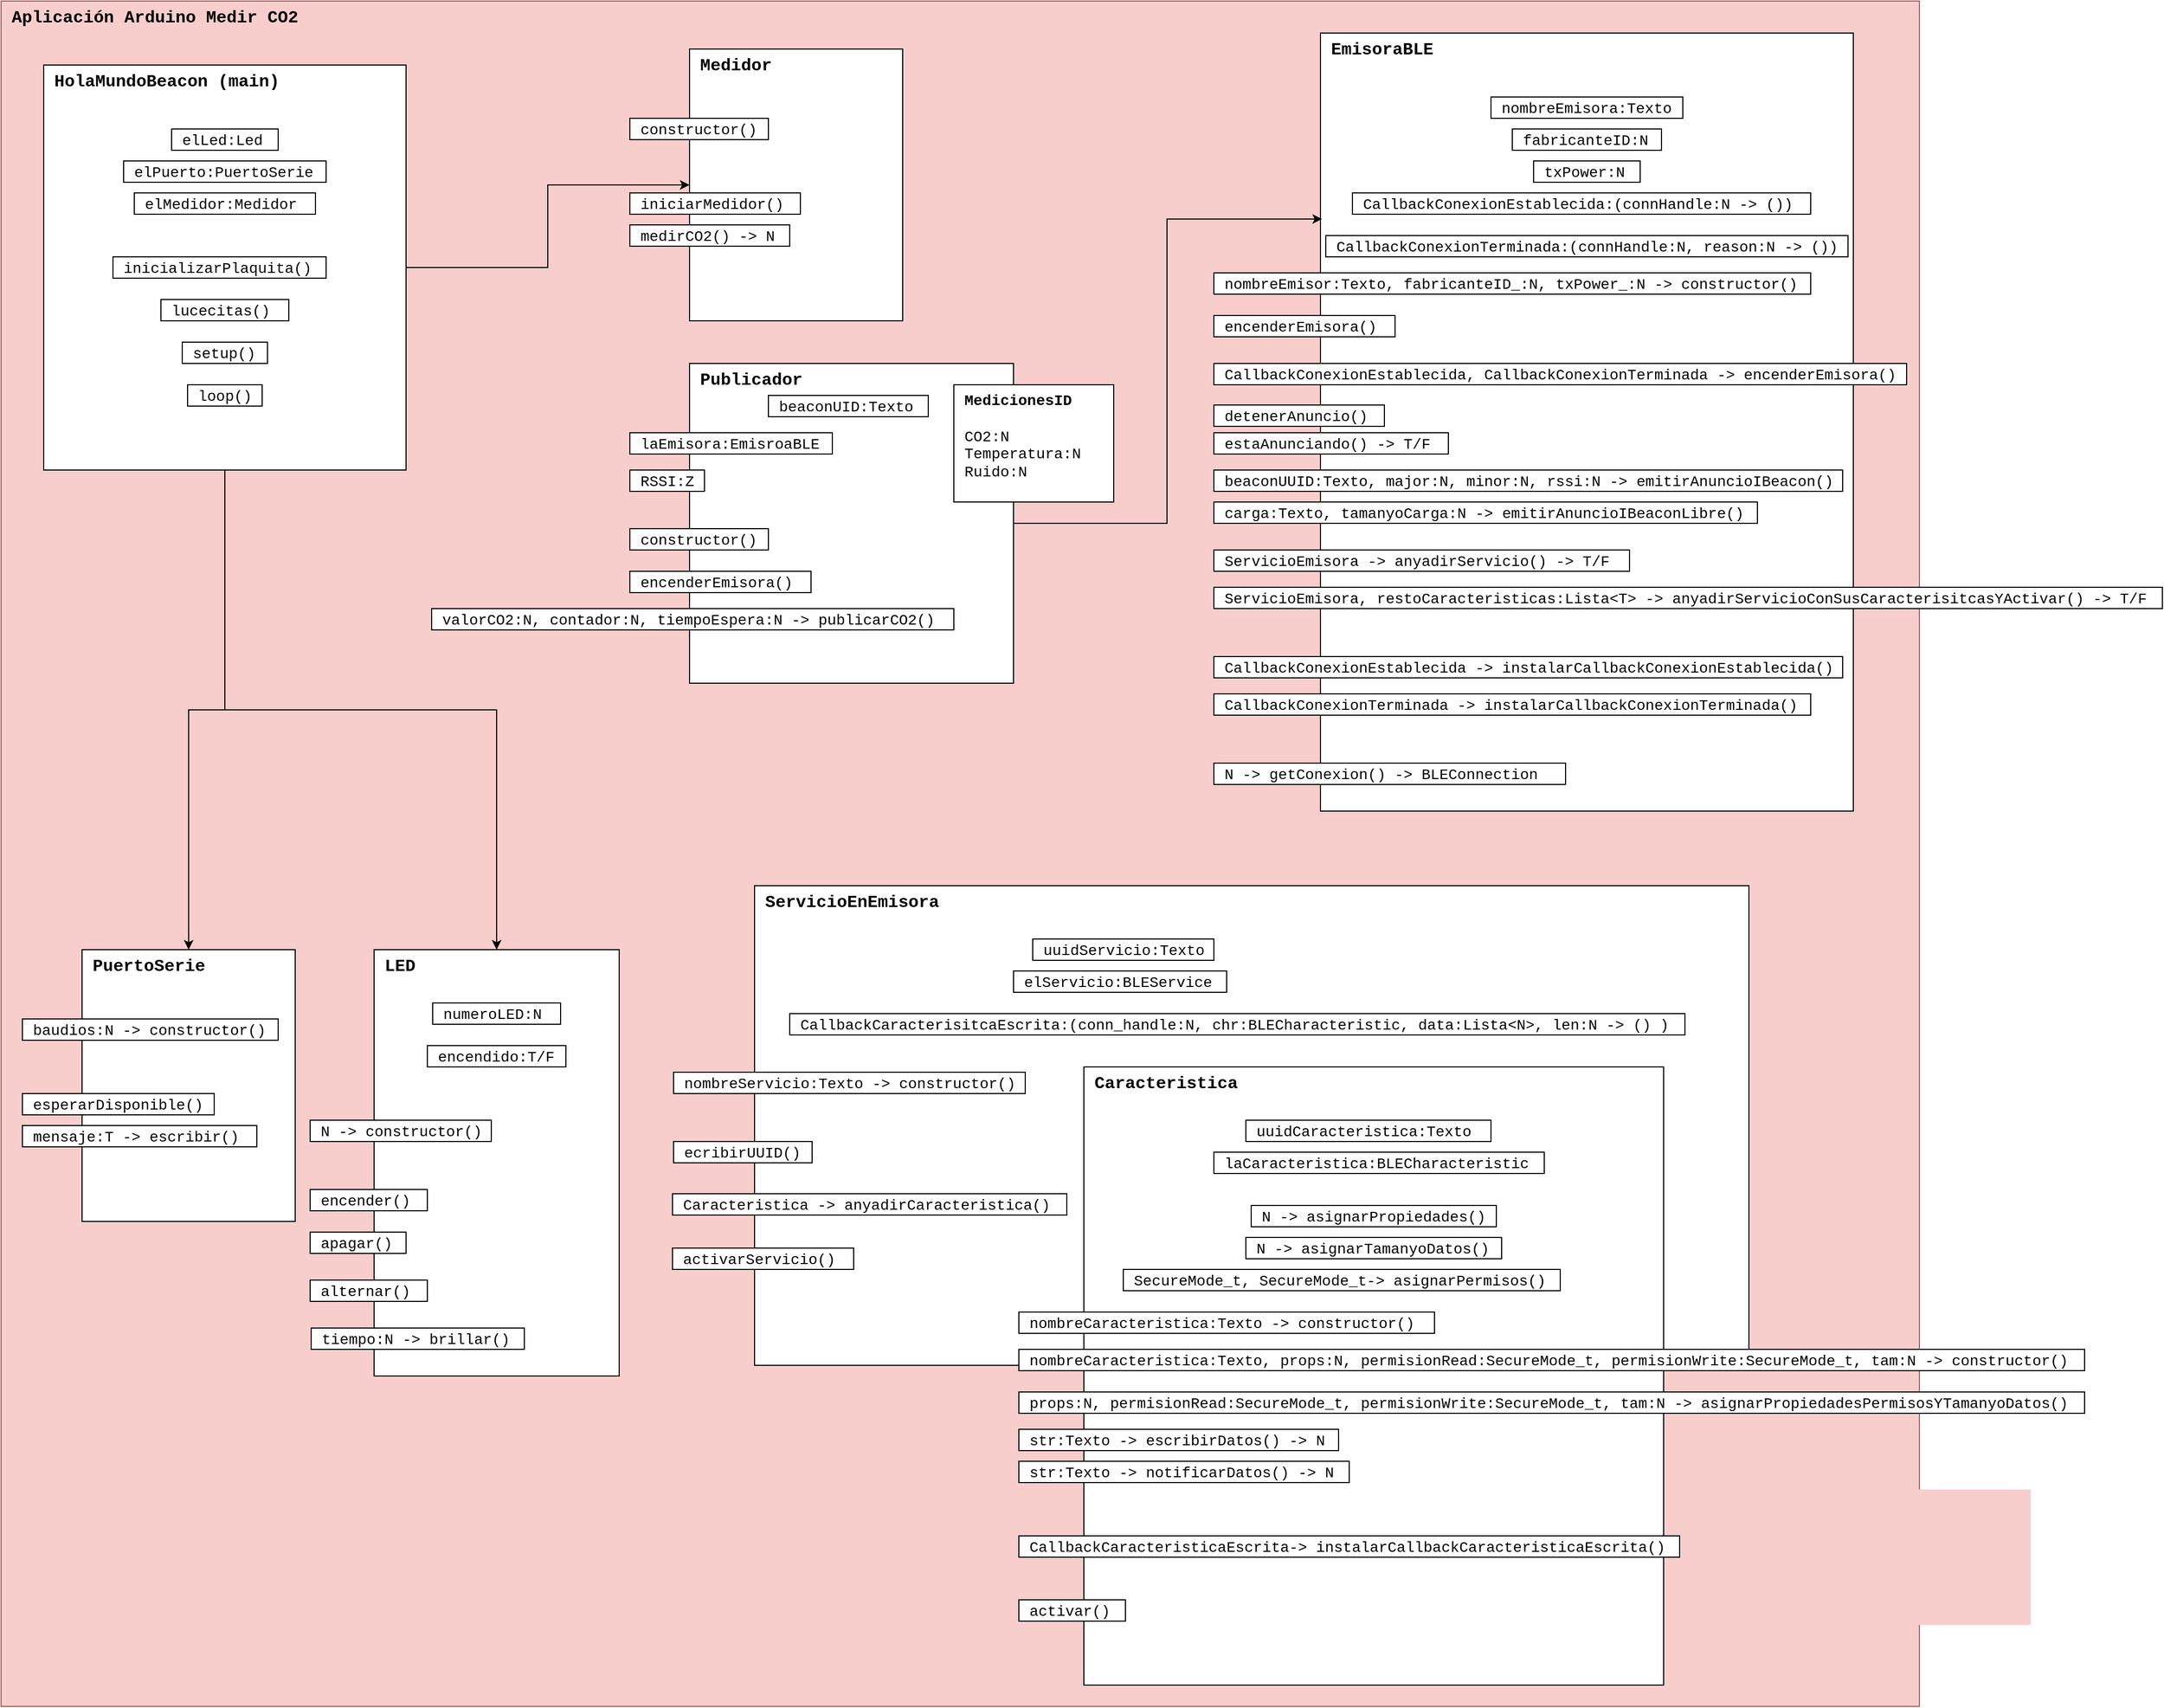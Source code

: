 <mxfile version="15.2.7" type="device"><diagram id="niqKveM-cPIij-iBnaV7" name="Page-1"><mxGraphModel dx="2130" dy="1012" grid="1" gridSize="10" guides="1" tooltips="1" connect="1" arrows="1" fold="1" page="1" pageScale="1" pageWidth="827" pageHeight="1169" math="0" shadow="0"><root><mxCell id="0"/><mxCell id="1" parent="0"/><mxCell id="Av9oLwnozGqvggh2Q-i_-6" value="&lt;font style=&quot;font-size: 16px&quot;&gt;&lt;b&gt;Aplicación Arduino Medir CO2&lt;/b&gt;&lt;/font&gt;" style="rounded=0;whiteSpace=wrap;html=1;fontFamily=Courier New;align=left;horizontal=1;verticalAlign=top;spacingLeft=8;fillColor=#f8cecc;strokeColor=#b85450;" parent="1" vertex="1"><mxGeometry x="10" y="40" width="1800" height="1600" as="geometry"/></mxCell><mxCell id="6rhgVsJR-qzF6R87RtsB-82" style="edgeStyle=orthogonalEdgeStyle;rounded=0;orthogonalLoop=1;jettySize=auto;html=1;" edge="1" parent="1" source="fpChlTcRf2pJaoT4t-P_-2" target="fpChlTcRf2pJaoT4t-P_-47"><mxGeometry relative="1" as="geometry"/></mxCell><mxCell id="6rhgVsJR-qzF6R87RtsB-83" style="edgeStyle=orthogonalEdgeStyle;rounded=0;orthogonalLoop=1;jettySize=auto;html=1;entryX=0.5;entryY=0;entryDx=0;entryDy=0;" edge="1" parent="1" source="fpChlTcRf2pJaoT4t-P_-2" target="fpChlTcRf2pJaoT4t-P_-62"><mxGeometry relative="1" as="geometry"/></mxCell><mxCell id="6rhgVsJR-qzF6R87RtsB-84" style="edgeStyle=orthogonalEdgeStyle;rounded=0;orthogonalLoop=1;jettySize=auto;html=1;entryX=0.5;entryY=0;entryDx=0;entryDy=0;" edge="1" parent="1" source="fpChlTcRf2pJaoT4t-P_-2" target="fpChlTcRf2pJaoT4t-P_-35"><mxGeometry relative="1" as="geometry"/></mxCell><mxCell id="fpChlTcRf2pJaoT4t-P_-2" value="&lt;font style=&quot;font-size: 16px&quot;&gt;&lt;b&gt;HolaMundoBeacon (main)&lt;/b&gt;&lt;/font&gt;" style="rounded=0;whiteSpace=wrap;html=1;fontFamily=Courier New;align=left;horizontal=1;verticalAlign=top;spacingLeft=8;" parent="1" vertex="1"><mxGeometry x="50" y="100" width="340" height="380" as="geometry"/></mxCell><mxCell id="fpChlTcRf2pJaoT4t-P_-3" value="&lt;span style=&quot;font-size: 14px&quot;&gt;elLed:Led&lt;/span&gt;" style="rounded=0;whiteSpace=wrap;html=1;align=left;fontFamily=Courier New;autosize=1;spacingTop=2;spacingLeft=8;" parent="1" vertex="1"><mxGeometry x="170" y="160" width="100" height="20" as="geometry"/></mxCell><mxCell id="fpChlTcRf2pJaoT4t-P_-5" value="&lt;span style=&quot;font-size: 14px&quot;&gt;elPuerto:PuertoSerie&lt;/span&gt;" style="rounded=0;whiteSpace=wrap;html=1;align=left;fontFamily=Courier New;autosize=1;spacingTop=2;spacingLeft=8;" parent="1" vertex="1"><mxGeometry x="125" y="190" width="190" height="20" as="geometry"/></mxCell><mxCell id="fpChlTcRf2pJaoT4t-P_-6" value="&lt;span style=&quot;font-size: 14px&quot;&gt;elMedidor:Medidor&lt;/span&gt;" style="rounded=0;whiteSpace=wrap;html=1;align=left;fontFamily=Courier New;autosize=1;spacingTop=2;spacingLeft=8;" parent="1" vertex="1"><mxGeometry x="135" y="220" width="170" height="20" as="geometry"/></mxCell><mxCell id="fpChlTcRf2pJaoT4t-P_-7" value="&lt;span style=&quot;font-size: 14px&quot;&gt;inicializarPlaquita()&lt;/span&gt;" style="rounded=0;whiteSpace=wrap;html=1;align=left;fontFamily=Courier New;autosize=1;spacingTop=2;spacingLeft=8;" parent="1" vertex="1"><mxGeometry x="115" y="280" width="200" height="20" as="geometry"/></mxCell><mxCell id="fpChlTcRf2pJaoT4t-P_-8" value="&lt;span style=&quot;font-size: 14px&quot;&gt;lucecitas()&lt;/span&gt;" style="rounded=0;whiteSpace=wrap;html=1;align=left;fontFamily=Courier New;autosize=1;spacingTop=2;spacingLeft=8;" parent="1" vertex="1"><mxGeometry x="160" y="320" width="120" height="20" as="geometry"/></mxCell><mxCell id="fpChlTcRf2pJaoT4t-P_-9" value="&lt;span style=&quot;font-size: 14px&quot;&gt;setup()&lt;/span&gt;" style="rounded=0;whiteSpace=wrap;html=1;align=left;fontFamily=Courier New;autosize=1;spacingTop=2;spacingLeft=8;" parent="1" vertex="1"><mxGeometry x="180" y="360" width="80" height="20" as="geometry"/></mxCell><mxCell id="fpChlTcRf2pJaoT4t-P_-10" value="&lt;span style=&quot;font-size: 14px&quot;&gt;loop()&lt;/span&gt;" style="rounded=0;whiteSpace=wrap;html=1;align=left;fontFamily=Courier New;autosize=1;spacingTop=2;spacingLeft=8;" parent="1" vertex="1"><mxGeometry x="185" y="400" width="70" height="20" as="geometry"/></mxCell><mxCell id="fpChlTcRf2pJaoT4t-P_-12" value="&lt;font style=&quot;font-size: 16px&quot;&gt;&lt;b&gt;EmisoraBLE&lt;/b&gt;&lt;/font&gt;" style="rounded=0;whiteSpace=wrap;html=1;fontFamily=Courier New;align=left;horizontal=1;verticalAlign=top;spacingLeft=8;" parent="1" vertex="1"><mxGeometry x="1248" y="70" width="500" height="730" as="geometry"/></mxCell><mxCell id="fpChlTcRf2pJaoT4t-P_-13" value="&lt;span style=&quot;font-size: 14px&quot;&gt;nombreEmisora:Texto&lt;/span&gt;" style="rounded=0;whiteSpace=wrap;html=1;align=left;fontFamily=Courier New;autosize=1;spacingTop=2;spacingLeft=8;" parent="1" vertex="1"><mxGeometry x="1408" y="130" width="180" height="20" as="geometry"/></mxCell><mxCell id="fpChlTcRf2pJaoT4t-P_-14" value="&lt;span style=&quot;font-size: 14px&quot;&gt;fabricanteID:N&lt;/span&gt;" style="rounded=0;whiteSpace=wrap;html=1;align=left;fontFamily=Courier New;autosize=1;spacingTop=2;spacingLeft=8;" parent="1" vertex="1"><mxGeometry x="1428" y="160" width="140" height="20" as="geometry"/></mxCell><mxCell id="fpChlTcRf2pJaoT4t-P_-16" value="&lt;span style=&quot;font-size: 14px&quot;&gt;txPower:N&lt;/span&gt;" style="rounded=0;whiteSpace=wrap;html=1;align=left;fontFamily=Courier New;autosize=1;spacingTop=2;spacingLeft=8;" parent="1" vertex="1"><mxGeometry x="1448" y="190" width="100" height="20" as="geometry"/></mxCell><mxCell id="fpChlTcRf2pJaoT4t-P_-19" value="&lt;font style=&quot;font-size: 14px&quot;&gt;nombreEmisor:Texto, fabricanteID_:N, txPower_:N -&amp;gt; constructor()&lt;br&gt;&lt;/font&gt;" style="rounded=0;whiteSpace=wrap;html=1;align=left;fontFamily=Courier New;autosize=1;spacingTop=2;spacingLeft=8;" parent="1" vertex="1"><mxGeometry x="1148" y="295" width="560" height="20" as="geometry"/></mxCell><mxCell id="fpChlTcRf2pJaoT4t-P_-20" value="&lt;font style=&quot;font-size: 14px&quot;&gt;encenderEmisora()&lt;br&gt;&lt;/font&gt;" style="rounded=0;whiteSpace=wrap;html=1;align=left;fontFamily=Courier New;autosize=1;spacingTop=2;spacingLeft=8;" parent="1" vertex="1"><mxGeometry x="1148" y="335" width="170" height="20" as="geometry"/></mxCell><mxCell id="fpChlTcRf2pJaoT4t-P_-21" value="&lt;font style=&quot;font-size: 14px&quot;&gt;CallbackConexionEstablecida, CallbackConexionTerminada&amp;nbsp;-&amp;gt; encenderEmisora()&lt;br&gt;&lt;/font&gt;" style="rounded=0;whiteSpace=wrap;html=1;align=left;fontFamily=Courier New;autosize=1;spacingTop=2;spacingLeft=8;" parent="1" vertex="1"><mxGeometry x="1148" y="380" width="650" height="20" as="geometry"/></mxCell><mxCell id="fpChlTcRf2pJaoT4t-P_-22" value="&lt;font style=&quot;font-size: 14px&quot;&gt;detenerAnuncio()&lt;br&gt;&lt;/font&gt;" style="rounded=0;whiteSpace=wrap;html=1;align=left;fontFamily=Courier New;autosize=1;spacingTop=2;spacingLeft=8;" parent="1" vertex="1"><mxGeometry x="1148" y="419" width="160" height="20" as="geometry"/></mxCell><mxCell id="fpChlTcRf2pJaoT4t-P_-23" value="&lt;font style=&quot;font-size: 14px&quot;&gt;estaAnunciando() -&amp;gt; T/F&lt;br&gt;&lt;/font&gt;" style="rounded=0;whiteSpace=wrap;html=1;align=left;fontFamily=Courier New;autosize=1;spacingTop=2;spacingLeft=8;" parent="1" vertex="1"><mxGeometry x="1148" y="445" width="220" height="20" as="geometry"/></mxCell><mxCell id="fpChlTcRf2pJaoT4t-P_-24" value="&lt;font style=&quot;font-size: 14px&quot;&gt;beaconUUID:Texto, major:N, minor:N, rssi:N -&amp;gt; emitirAnuncioIBeacon()&lt;br&gt;&lt;/font&gt;" style="rounded=0;whiteSpace=wrap;html=1;align=left;fontFamily=Courier New;autosize=1;spacingTop=2;spacingLeft=8;" parent="1" vertex="1"><mxGeometry x="1148" y="480" width="590" height="20" as="geometry"/></mxCell><mxCell id="fpChlTcRf2pJaoT4t-P_-25" value="&lt;font style=&quot;font-size: 14px&quot;&gt;carga:Texto, tamanyoCarga:N -&amp;gt; emitirAnuncioIBeaconLibre()&lt;br&gt;&lt;/font&gt;" style="rounded=0;whiteSpace=wrap;html=1;align=left;fontFamily=Courier New;autosize=1;spacingTop=2;spacingLeft=8;" parent="1" vertex="1"><mxGeometry x="1148" y="510" width="510" height="20" as="geometry"/></mxCell><mxCell id="fpChlTcRf2pJaoT4t-P_-28" value="&lt;font style=&quot;font-size: 14px&quot;&gt;ServicioEmisora -&amp;gt; anyadirServicio() -&amp;gt; T/F&lt;br&gt;&lt;/font&gt;" style="rounded=0;whiteSpace=wrap;html=1;align=left;fontFamily=Courier New;autosize=1;spacingTop=2;spacingLeft=8;" parent="1" vertex="1"><mxGeometry x="1148" y="555" width="390" height="20" as="geometry"/></mxCell><mxCell id="fpChlTcRf2pJaoT4t-P_-29" value="&lt;font style=&quot;font-size: 14px&quot;&gt;CallbackConexionEstablecida -&amp;gt; instalarCallbackConexionEstablecida()&lt;br&gt;&lt;/font&gt;" style="rounded=0;whiteSpace=wrap;html=1;align=left;fontFamily=Courier New;autosize=1;spacingTop=2;spacingLeft=8;" parent="1" vertex="1"><mxGeometry x="1148" y="655" width="590" height="20" as="geometry"/></mxCell><mxCell id="fpChlTcRf2pJaoT4t-P_-30" value="&lt;font style=&quot;font-size: 14px&quot;&gt;CallbackConexionTerminada -&amp;gt; instalarCallbackConexionTerminada()&lt;br&gt;&lt;/font&gt;" style="rounded=0;whiteSpace=wrap;html=1;align=left;fontFamily=Courier New;autosize=1;spacingTop=2;spacingLeft=8;" parent="1" vertex="1"><mxGeometry x="1148" y="690" width="560" height="20" as="geometry"/></mxCell><mxCell id="fpChlTcRf2pJaoT4t-P_-35" value="&lt;font style=&quot;font-size: 16px&quot;&gt;&lt;b&gt;LED&lt;/b&gt;&lt;/font&gt;" style="rounded=0;whiteSpace=wrap;html=1;fontFamily=Courier New;align=left;horizontal=1;verticalAlign=top;spacingLeft=8;" parent="1" vertex="1"><mxGeometry x="360" y="930" width="230" height="400" as="geometry"/></mxCell><mxCell id="fpChlTcRf2pJaoT4t-P_-36" value="&lt;span style=&quot;font-size: 14px&quot;&gt;numeroLED:N&lt;/span&gt;" style="rounded=0;whiteSpace=wrap;html=1;align=left;fontFamily=Courier New;autosize=1;spacingTop=2;spacingLeft=8;" parent="1" vertex="1"><mxGeometry x="415" y="980" width="120" height="20" as="geometry"/></mxCell><mxCell id="fpChlTcRf2pJaoT4t-P_-37" value="&lt;span style=&quot;font-size: 14px&quot;&gt;encendido:T/F&lt;/span&gt;" style="rounded=0;whiteSpace=wrap;html=1;align=left;fontFamily=Courier New;autosize=1;spacingTop=2;spacingLeft=8;" parent="1" vertex="1"><mxGeometry x="410" y="1020" width="130" height="20" as="geometry"/></mxCell><mxCell id="fpChlTcRf2pJaoT4t-P_-38" value="&lt;font style=&quot;font-size: 14px&quot;&gt;N -&amp;gt; constructor()&lt;br&gt;&lt;/font&gt;" style="rounded=0;whiteSpace=wrap;html=1;align=left;fontFamily=Courier New;autosize=1;spacingTop=2;spacingLeft=8;" parent="1" vertex="1"><mxGeometry x="300" y="1090" width="170" height="20" as="geometry"/></mxCell><mxCell id="fpChlTcRf2pJaoT4t-P_-39" value="&lt;font style=&quot;font-size: 14px&quot;&gt;tiempo:N -&amp;gt; brillar()&lt;br&gt;&lt;/font&gt;" style="rounded=0;whiteSpace=wrap;html=1;align=left;fontFamily=Courier New;autosize=1;spacingTop=2;spacingLeft=8;" parent="1" vertex="1"><mxGeometry x="301" y="1285" width="200" height="20" as="geometry"/></mxCell><mxCell id="fpChlTcRf2pJaoT4t-P_-40" value="&lt;font style=&quot;font-size: 14px&quot;&gt;encender()&lt;br&gt;&lt;/font&gt;" style="rounded=0;whiteSpace=wrap;html=1;align=left;fontFamily=Courier New;autosize=1;spacingTop=2;spacingLeft=8;" parent="1" vertex="1"><mxGeometry x="300" y="1155" width="110" height="20" as="geometry"/></mxCell><mxCell id="fpChlTcRf2pJaoT4t-P_-44" value="&lt;font style=&quot;font-size: 14px&quot;&gt;apagar()&lt;br&gt;&lt;/font&gt;" style="rounded=0;whiteSpace=wrap;html=1;align=left;fontFamily=Courier New;autosize=1;spacingTop=2;spacingLeft=8;" parent="1" vertex="1"><mxGeometry x="300" y="1195" width="90" height="20" as="geometry"/></mxCell><mxCell id="fpChlTcRf2pJaoT4t-P_-45" value="&lt;font style=&quot;font-size: 14px&quot;&gt;alternar()&lt;br&gt;&lt;/font&gt;" style="rounded=0;whiteSpace=wrap;html=1;align=left;fontFamily=Courier New;autosize=1;spacingTop=2;spacingLeft=8;" parent="1" vertex="1"><mxGeometry x="300" y="1240" width="110" height="20" as="geometry"/></mxCell><mxCell id="fpChlTcRf2pJaoT4t-P_-47" value="&lt;font style=&quot;font-size: 16px&quot;&gt;&lt;b&gt;Medidor&lt;/b&gt;&lt;/font&gt;" style="rounded=0;whiteSpace=wrap;html=1;fontFamily=Courier New;align=left;horizontal=1;verticalAlign=top;spacingLeft=8;" parent="1" vertex="1"><mxGeometry x="656" y="85" width="200" height="255" as="geometry"/></mxCell><mxCell id="fpChlTcRf2pJaoT4t-P_-50" value="&lt;font style=&quot;font-size: 14px&quot;&gt;constructor()&lt;br&gt;&lt;/font&gt;" style="rounded=0;whiteSpace=wrap;html=1;align=left;fontFamily=Courier New;autosize=1;spacingTop=2;spacingLeft=8;" parent="1" vertex="1"><mxGeometry x="600" y="150" width="130" height="20" as="geometry"/></mxCell><mxCell id="fpChlTcRf2pJaoT4t-P_-52" value="&lt;font style=&quot;font-size: 14px&quot;&gt;iniciarMedidor()&lt;br&gt;&lt;/font&gt;" style="rounded=0;whiteSpace=wrap;html=1;align=left;fontFamily=Courier New;autosize=1;spacingTop=2;spacingLeft=8;" parent="1" vertex="1"><mxGeometry x="600" y="220" width="160" height="20" as="geometry"/></mxCell><mxCell id="fpChlTcRf2pJaoT4t-P_-53" value="&lt;font style=&quot;font-size: 14px&quot;&gt;medirCO2() -&amp;gt; N&lt;br&gt;&lt;/font&gt;" style="rounded=0;whiteSpace=wrap;html=1;align=left;fontFamily=Courier New;autosize=1;spacingTop=2;spacingLeft=8;" parent="1" vertex="1"><mxGeometry x="600" y="250" width="150" height="20" as="geometry"/></mxCell><mxCell id="6rhgVsJR-qzF6R87RtsB-86" style="edgeStyle=orthogonalEdgeStyle;rounded=0;orthogonalLoop=1;jettySize=auto;html=1;entryX=0.003;entryY=0.239;entryDx=0;entryDy=0;entryPerimeter=0;" edge="1" parent="1" source="fpChlTcRf2pJaoT4t-P_-55" target="fpChlTcRf2pJaoT4t-P_-12"><mxGeometry relative="1" as="geometry"/></mxCell><mxCell id="fpChlTcRf2pJaoT4t-P_-55" value="&lt;font style=&quot;font-size: 16px&quot;&gt;&lt;b&gt;Publicador&lt;/b&gt;&lt;/font&gt;" style="rounded=0;whiteSpace=wrap;html=1;fontFamily=Courier New;align=left;horizontal=1;verticalAlign=top;spacingLeft=8;" parent="1" vertex="1"><mxGeometry x="656" y="380" width="304" height="300" as="geometry"/></mxCell><mxCell id="fpChlTcRf2pJaoT4t-P_-56" value="&lt;font style=&quot;font-size: 14px&quot;&gt;constructor()&lt;br&gt;&lt;/font&gt;" style="rounded=0;whiteSpace=wrap;html=1;align=left;fontFamily=Courier New;autosize=1;spacingTop=2;spacingLeft=8;" parent="1" vertex="1"><mxGeometry x="600" y="535" width="130" height="20" as="geometry"/></mxCell><mxCell id="fpChlTcRf2pJaoT4t-P_-57" value="&lt;font style=&quot;font-size: 14px&quot;&gt;beaconUID:Texto&lt;br&gt;&lt;/font&gt;" style="rounded=0;whiteSpace=wrap;html=1;align=left;fontFamily=Courier New;autosize=1;spacingTop=2;spacingLeft=8;" parent="1" vertex="1"><mxGeometry x="730" y="410" width="150" height="20" as="geometry"/></mxCell><mxCell id="fpChlTcRf2pJaoT4t-P_-58" value="&lt;font style=&quot;font-size: 14px&quot;&gt;laEmisora:EmisroaBLE&lt;br&gt;&lt;/font&gt;" style="rounded=0;whiteSpace=wrap;html=1;align=left;fontFamily=Courier New;autosize=1;spacingTop=2;spacingLeft=8;" parent="1" vertex="1"><mxGeometry x="600" y="445" width="190" height="20" as="geometry"/></mxCell><mxCell id="fpChlTcRf2pJaoT4t-P_-59" value="&lt;font style=&quot;font-size: 14px&quot;&gt;encenderEmisora()&lt;br&gt;&lt;/font&gt;" style="rounded=0;whiteSpace=wrap;html=1;align=left;fontFamily=Courier New;autosize=1;spacingTop=2;spacingLeft=8;" parent="1" vertex="1"><mxGeometry x="600" y="575" width="170" height="20" as="geometry"/></mxCell><mxCell id="fpChlTcRf2pJaoT4t-P_-60" value="&lt;font style=&quot;font-size: 14px&quot;&gt;valorCO2:N, contador:N, tiempoEspera:N -&amp;gt; publicarCO2()&lt;br&gt;&lt;/font&gt;" style="rounded=0;whiteSpace=wrap;html=1;align=left;fontFamily=Courier New;autosize=1;spacingTop=2;spacingLeft=8;" parent="1" vertex="1"><mxGeometry x="414" y="610" width="490" height="20" as="geometry"/></mxCell><mxCell id="fpChlTcRf2pJaoT4t-P_-62" value="&lt;font style=&quot;font-size: 16px&quot;&gt;&lt;b&gt;PuertoSerie&lt;/b&gt;&lt;/font&gt;" style="rounded=0;whiteSpace=wrap;html=1;fontFamily=Courier New;align=left;horizontal=1;verticalAlign=top;spacingLeft=8;" parent="1" vertex="1"><mxGeometry x="86" y="930" width="200" height="255" as="geometry"/></mxCell><mxCell id="fpChlTcRf2pJaoT4t-P_-63" value="&lt;font style=&quot;font-size: 14px&quot;&gt;baudios:N -&amp;gt; constructor()&lt;br&gt;&lt;/font&gt;" style="rounded=0;whiteSpace=wrap;html=1;align=left;fontFamily=Courier New;autosize=1;spacingTop=2;spacingLeft=8;" parent="1" vertex="1"><mxGeometry x="30" y="995" width="240" height="20" as="geometry"/></mxCell><mxCell id="fpChlTcRf2pJaoT4t-P_-64" value="&lt;font style=&quot;font-size: 14px&quot;&gt;esperarDisponible()&lt;br&gt;&lt;/font&gt;" style="rounded=0;whiteSpace=wrap;html=1;align=left;fontFamily=Courier New;autosize=1;spacingTop=2;spacingLeft=8;" parent="1" vertex="1"><mxGeometry x="30" y="1065" width="180" height="20" as="geometry"/></mxCell><mxCell id="fpChlTcRf2pJaoT4t-P_-65" value="&lt;font style=&quot;font-size: 14px&quot;&gt;mensaje:T -&amp;gt; escribir()&lt;br&gt;&lt;/font&gt;" style="rounded=0;whiteSpace=wrap;html=1;align=left;fontFamily=Courier New;autosize=1;spacingTop=2;spacingLeft=8;" parent="1" vertex="1"><mxGeometry x="30" y="1095" width="220" height="20" as="geometry"/></mxCell><mxCell id="fpChlTcRf2pJaoT4t-P_-81" value="&lt;font style=&quot;font-size: 16px&quot;&gt;&lt;b&gt;ServicioEnEmisora&lt;/b&gt;&lt;/font&gt;" style="rounded=0;whiteSpace=wrap;html=1;fontFamily=Courier New;align=left;horizontal=1;verticalAlign=top;spacingLeft=8;" parent="1" vertex="1"><mxGeometry x="717" y="870" width="933" height="450" as="geometry"/></mxCell><mxCell id="fpChlTcRf2pJaoT4t-P_-82" value="&lt;font style=&quot;font-size: 14px&quot;&gt;nombreServicio:Texto -&amp;gt; constructor()&lt;br&gt;&lt;/font&gt;" style="rounded=0;whiteSpace=wrap;html=1;align=left;fontFamily=Courier New;autosize=1;spacingTop=2;spacingLeft=8;" parent="1" vertex="1"><mxGeometry x="641" y="1045" width="330" height="20" as="geometry"/></mxCell><mxCell id="fpChlTcRf2pJaoT4t-P_-83" value="&lt;font style=&quot;font-size: 14px&quot;&gt;activarServicio()&lt;br&gt;&lt;/font&gt;" style="rounded=0;whiteSpace=wrap;html=1;align=left;fontFamily=Courier New;autosize=1;spacingTop=2;spacingLeft=8;" parent="1" vertex="1"><mxGeometry x="640" y="1210" width="170" height="20" as="geometry"/></mxCell><mxCell id="fpChlTcRf2pJaoT4t-P_-84" value="&lt;font style=&quot;font-size: 14px&quot;&gt;uuidServicio:Texto&lt;br&gt;&lt;/font&gt;" style="rounded=0;whiteSpace=wrap;html=1;align=left;fontFamily=Courier New;autosize=1;spacingTop=2;spacingLeft=8;" parent="1" vertex="1"><mxGeometry x="978" y="920" width="170" height="20" as="geometry"/></mxCell><mxCell id="fpChlTcRf2pJaoT4t-P_-85" value="&lt;font style=&quot;font-size: 14px&quot;&gt;elServicio:BLEService&lt;br&gt;&lt;/font&gt;" style="rounded=0;whiteSpace=wrap;html=1;align=left;fontFamily=Courier New;autosize=1;spacingTop=2;spacingLeft=8;" parent="1" vertex="1"><mxGeometry x="960" y="950" width="200" height="20" as="geometry"/></mxCell><mxCell id="fpChlTcRf2pJaoT4t-P_-86" value="&lt;font style=&quot;font-size: 14px&quot;&gt;ecribirUUID()&lt;br&gt;&lt;/font&gt;" style="rounded=0;whiteSpace=wrap;html=1;align=left;fontFamily=Courier New;autosize=1;spacingTop=2;spacingLeft=8;" parent="1" vertex="1"><mxGeometry x="641" y="1110" width="130" height="20" as="geometry"/></mxCell><mxCell id="fpChlTcRf2pJaoT4t-P_-87" value="&lt;font style=&quot;font-size: 14px&quot;&gt;Caracteristica -&amp;gt; anyadirCaracteristica()&lt;br&gt;&lt;/font&gt;" style="rounded=0;whiteSpace=wrap;html=1;align=left;fontFamily=Courier New;autosize=1;spacingTop=2;spacingLeft=8;" parent="1" vertex="1"><mxGeometry x="640" y="1159" width="370" height="20" as="geometry"/></mxCell><mxCell id="fpChlTcRf2pJaoT4t-P_-94" value="&lt;font style=&quot;font-size: 14px&quot;&gt;CallbackCaracterisitcaEscrita:(conn_handle:N, chr:BLECharacteristic, data:Lista&amp;lt;N&amp;gt;, len:N -&amp;gt; () )&lt;br&gt;&lt;/font&gt;" style="rounded=0;whiteSpace=wrap;html=1;align=left;fontFamily=Courier New;autosize=1;spacingTop=2;spacingLeft=8;" parent="1" vertex="1"><mxGeometry x="750" y="990" width="840" height="20" as="geometry"/></mxCell><mxCell id="fpChlTcRf2pJaoT4t-P_-95" value="&lt;span style=&quot;font-size: 14px&quot;&gt;CallbackConexionEstablecida:(connHandle:N -&amp;gt; ())&lt;/span&gt;" style="rounded=0;whiteSpace=wrap;html=1;align=left;fontFamily=Courier New;autosize=1;spacingTop=2;spacingLeft=8;" parent="1" vertex="1"><mxGeometry x="1278" y="220" width="430" height="20" as="geometry"/></mxCell><mxCell id="fpChlTcRf2pJaoT4t-P_-96" value="&lt;span style=&quot;font-size: 14px&quot;&gt;CallbackConexionTerminada:(connHandle:N, reason:N -&amp;gt; ())&lt;/span&gt;" style="rounded=0;whiteSpace=wrap;html=1;align=left;fontFamily=Courier New;autosize=1;spacingTop=2;spacingLeft=8;" parent="1" vertex="1"><mxGeometry x="1253" y="260" width="490" height="20" as="geometry"/></mxCell><mxCell id="kRhEecbTkcoD9SOKWOlh-3" value="&lt;font style=&quot;font-size: 14px&quot;&gt;ServicioEmisora, restoCaracteristicas:Lista&amp;lt;T&amp;gt; -&amp;gt; anyadirServicioConSusCaracterisitcasYActivar() -&amp;gt; T/F&lt;br&gt;&lt;/font&gt;" style="rounded=0;whiteSpace=wrap;html=1;align=left;fontFamily=Courier New;autosize=1;spacingTop=2;spacingLeft=8;" parent="1" vertex="1"><mxGeometry x="1148" y="590" width="890" height="20" as="geometry"/></mxCell><mxCell id="kRhEecbTkcoD9SOKWOlh-4" value="&lt;font style=&quot;font-size: 14px&quot;&gt;N -&amp;gt; getConexion() -&amp;gt; BLEConnection&amp;nbsp;&lt;br&gt;&lt;/font&gt;" style="rounded=0;whiteSpace=wrap;html=1;align=left;fontFamily=Courier New;autosize=1;spacingTop=2;spacingLeft=8;" parent="1" vertex="1"><mxGeometry x="1148" y="755" width="330" height="20" as="geometry"/></mxCell><mxCell id="kRhEecbTkcoD9SOKWOlh-7" value="&lt;font style=&quot;font-size: 14px&quot;&gt;&lt;b&gt;MedicionesID&lt;/b&gt;&lt;br&gt;&lt;br&gt;CO2:N&lt;br&gt;Temperatura:N&lt;br&gt;Ruido:N&lt;br&gt;&lt;br&gt;&lt;/font&gt;" style="rounded=0;whiteSpace=wrap;html=1;fontFamily=Courier New;align=left;horizontal=1;verticalAlign=top;spacingLeft=8;" parent="1" vertex="1"><mxGeometry x="904" y="400" width="150" height="110" as="geometry"/></mxCell><mxCell id="fpChlTcRf2pJaoT4t-P_-67" value="&lt;font style=&quot;font-size: 16px&quot;&gt;&lt;b&gt;Caracteristica&lt;/b&gt;&lt;/font&gt;" style="rounded=0;whiteSpace=wrap;html=1;fontFamily=Courier New;align=left;horizontal=1;verticalAlign=top;spacingLeft=8;" parent="1" vertex="1"><mxGeometry x="1026" y="1040" width="544" height="580" as="geometry"/></mxCell><mxCell id="fpChlTcRf2pJaoT4t-P_-68" value="&lt;font style=&quot;font-size: 14px&quot;&gt;nombreCaracteristica:Texto -&amp;gt; constructor()&lt;br&gt;&lt;/font&gt;" style="rounded=0;whiteSpace=wrap;html=1;align=left;fontFamily=Courier New;autosize=1;spacingTop=2;spacingLeft=8;" parent="1" vertex="1"><mxGeometry x="965" y="1270" width="390" height="20" as="geometry"/></mxCell><mxCell id="fpChlTcRf2pJaoT4t-P_-70" value="&lt;font style=&quot;font-size: 14px&quot;&gt;str:Texto -&amp;gt; escribirDatos() -&amp;gt; N&lt;br&gt;&lt;/font&gt;" style="rounded=0;whiteSpace=wrap;html=1;align=left;fontFamily=Courier New;autosize=1;spacingTop=2;spacingLeft=8;" parent="1" vertex="1"><mxGeometry x="965" y="1380" width="300" height="20" as="geometry"/></mxCell><mxCell id="fpChlTcRf2pJaoT4t-P_-71" value="&lt;font style=&quot;font-size: 14px&quot;&gt;uuidCaracteristica:Texto&lt;br&gt;&lt;/font&gt;" style="rounded=0;whiteSpace=wrap;html=1;align=left;fontFamily=Courier New;autosize=1;spacingTop=2;spacingLeft=8;" parent="1" vertex="1"><mxGeometry x="1178" y="1090" width="230" height="20" as="geometry"/></mxCell><mxCell id="fpChlTcRf2pJaoT4t-P_-72" value="&lt;font style=&quot;font-size: 14px&quot;&gt;laCaracteristica:BLECharacteristic&lt;br&gt;&lt;/font&gt;" style="rounded=0;whiteSpace=wrap;html=1;align=left;fontFamily=Courier New;autosize=1;spacingTop=2;spacingLeft=8;" parent="1" vertex="1"><mxGeometry x="1148" y="1120" width="310" height="20" as="geometry"/></mxCell><mxCell id="fpChlTcRf2pJaoT4t-P_-73" value="&lt;font style=&quot;font-size: 14px&quot;&gt;nombreCaracteristica:Texto, props:N, permisionRead:SecureMode_t, permisionWrite:SecureMode_t, tam:N -&amp;gt; constructor()&lt;br&gt;&lt;/font&gt;" style="rounded=0;whiteSpace=wrap;html=1;align=left;fontFamily=Courier New;autosize=1;spacingTop=2;spacingLeft=8;" parent="1" vertex="1"><mxGeometry x="965" y="1305" width="1000" height="20" as="geometry"/></mxCell><mxCell id="fpChlTcRf2pJaoT4t-P_-74" value="&lt;font style=&quot;font-size: 14px&quot;&gt;props:N, permisionRead:SecureMode_t, permisionWrite:SecureMode_t, tam:N -&amp;gt; asignarPropiedadesPermisosYTamanyoDatos()&lt;br&gt;&lt;/font&gt;" style="rounded=0;whiteSpace=wrap;html=1;align=left;fontFamily=Courier New;autosize=1;spacingTop=2;spacingLeft=8;" parent="1" vertex="1"><mxGeometry x="965" y="1345" width="1000" height="20" as="geometry"/></mxCell><mxCell id="fpChlTcRf2pJaoT4t-P_-75" value="&lt;font style=&quot;font-size: 14px&quot;&gt;str:Texto -&amp;gt; notificarDatos() -&amp;gt; N&lt;br&gt;&lt;/font&gt;" style="rounded=0;whiteSpace=wrap;html=1;align=left;fontFamily=Courier New;autosize=1;spacingTop=2;spacingLeft=8;" parent="1" vertex="1"><mxGeometry x="965" y="1410" width="310" height="20" as="geometry"/></mxCell><mxCell id="fpChlTcRf2pJaoT4t-P_-76" value="&lt;font style=&quot;font-size: 14px&quot;&gt;CallbackCaracteristicaEscrita-&amp;gt; instalarCallbackCaracteristicaEscrita()&lt;br&gt;&lt;/font&gt;" style="rounded=0;whiteSpace=wrap;html=1;align=left;fontFamily=Courier New;autosize=1;spacingTop=2;spacingLeft=8;" parent="1" vertex="1"><mxGeometry x="965" y="1480" width="620" height="20" as="geometry"/></mxCell><mxCell id="fpChlTcRf2pJaoT4t-P_-77" value="&lt;font style=&quot;font-size: 14px&quot;&gt;activar()&lt;br&gt;&lt;/font&gt;" style="rounded=0;whiteSpace=wrap;html=1;align=left;fontFamily=Courier New;autosize=1;spacingTop=2;spacingLeft=8;" parent="1" vertex="1"><mxGeometry x="965" y="1540" width="100" height="20" as="geometry"/></mxCell><mxCell id="fpChlTcRf2pJaoT4t-P_-78" value="&lt;font style=&quot;font-size: 14px&quot;&gt;N -&amp;gt; asignarPropiedades()&lt;br&gt;&lt;/font&gt;" style="rounded=0;whiteSpace=wrap;html=1;align=left;fontFamily=Courier New;autosize=1;spacingTop=2;spacingLeft=8;" parent="1" vertex="1"><mxGeometry x="1183" y="1170" width="230" height="20" as="geometry"/></mxCell><mxCell id="fpChlTcRf2pJaoT4t-P_-79" value="&lt;font style=&quot;font-size: 14px&quot;&gt;N -&amp;gt; asignarTamanyoDatos()&lt;br&gt;&lt;/font&gt;" style="rounded=0;whiteSpace=wrap;html=1;align=left;fontFamily=Courier New;autosize=1;spacingTop=2;spacingLeft=8;" parent="1" vertex="1"><mxGeometry x="1178" y="1200" width="240" height="20" as="geometry"/></mxCell><mxCell id="fpChlTcRf2pJaoT4t-P_-80" value="&lt;font style=&quot;font-size: 14px&quot;&gt;SecureMode_t, SecureMode_t-&amp;gt; asignarPermisos()&lt;br&gt;&lt;/font&gt;" style="rounded=0;whiteSpace=wrap;html=1;align=left;fontFamily=Courier New;autosize=1;spacingTop=2;spacingLeft=8;" parent="1" vertex="1"><mxGeometry x="1063" y="1230" width="410" height="20" as="geometry"/></mxCell><mxCell id="Nzs239z05CHf7HmJlWQF-1" value="&lt;font style=&quot;font-size: 14px&quot;&gt;RSSI:Z&lt;br&gt;&lt;/font&gt;" style="rounded=0;whiteSpace=wrap;html=1;align=left;fontFamily=Courier New;autosize=1;spacingTop=2;spacingLeft=8;" parent="1" vertex="1"><mxGeometry x="600" y="480" width="70" height="20" as="geometry"/></mxCell></root></mxGraphModel></diagram></mxfile>